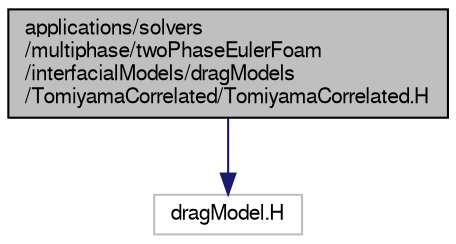 digraph "applications/solvers/multiphase/twoPhaseEulerFoam/interfacialModels/dragModels/TomiyamaCorrelated/TomiyamaCorrelated.H"
{
  bgcolor="transparent";
  edge [fontname="FreeSans",fontsize="10",labelfontname="FreeSans",labelfontsize="10"];
  node [fontname="FreeSans",fontsize="10",shape=record];
  Node0 [label="applications/solvers\l/multiphase/twoPhaseEulerFoam\l/interfacialModels/dragModels\l/TomiyamaCorrelated/TomiyamaCorrelated.H",height=0.2,width=0.4,color="black", fillcolor="grey75", style="filled", fontcolor="black"];
  Node0 -> Node1 [color="midnightblue",fontsize="10",style="solid",fontname="FreeSans"];
  Node1 [label="dragModel.H",height=0.2,width=0.4,color="grey75"];
}
